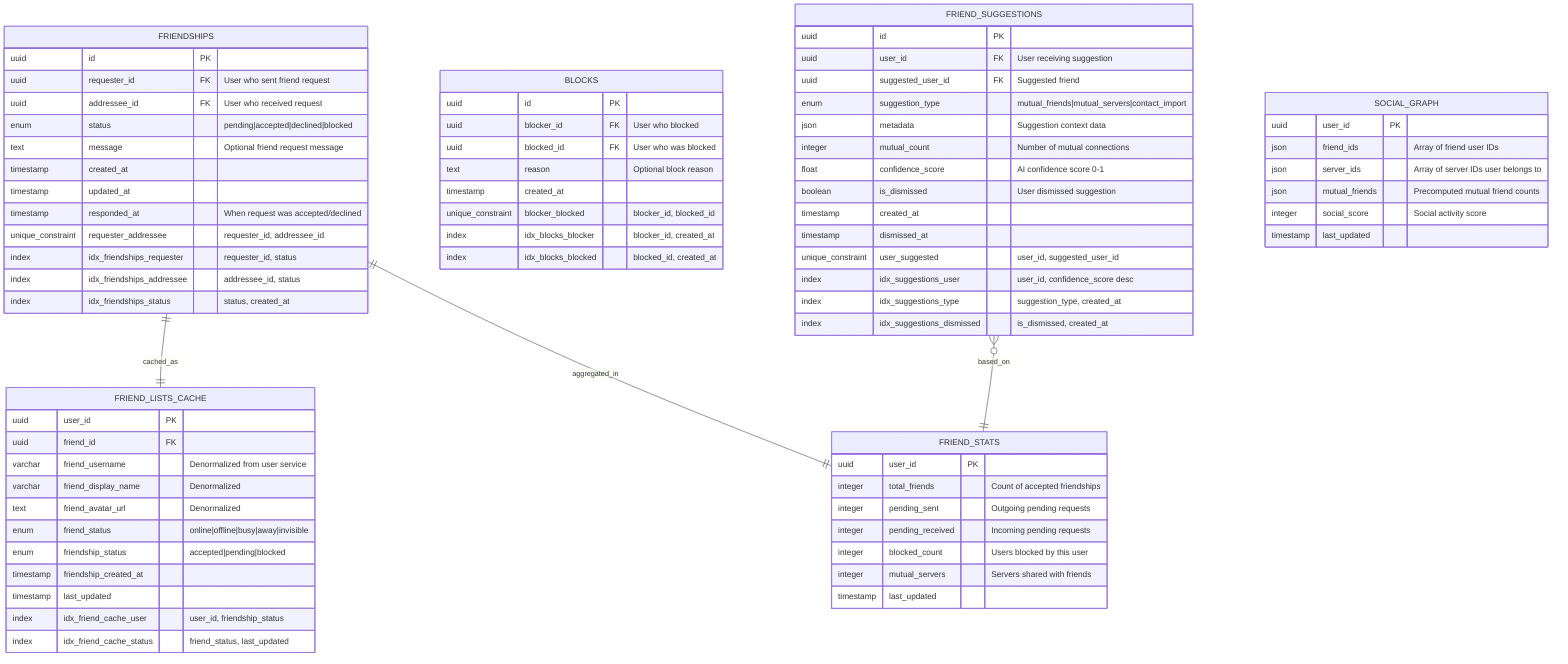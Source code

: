 erDiagram
    %% PostgreSQL Tables
    FRIENDSHIPS {
        uuid id PK
        uuid requester_id FK "User who sent friend request"
        uuid addressee_id FK "User who received request"
        enum status "pending|accepted|declined|blocked"
        text message "Optional friend request message"
        timestamp created_at
        timestamp updated_at
        timestamp responded_at "When request was accepted/declined"
    }
    
    FRIEND_LISTS_CACHE {
        uuid user_id PK
        uuid friend_id FK
        varchar friend_username "Denormalized from user service"
        varchar friend_display_name "Denormalized"
        text friend_avatar_url "Denormalized"
        enum friend_status "online|offline|busy|away|invisible"
        enum friendship_status "accepted|pending|blocked"
        timestamp friendship_created_at
        timestamp last_updated
    }
    
    BLOCKS {
        uuid id PK
        uuid blocker_id FK "User who blocked"
        uuid blocked_id FK "User who was blocked"
        text reason "Optional block reason"
        timestamp created_at
    }
    
    FRIEND_SUGGESTIONS {
        uuid id PK
        uuid user_id FK "User receiving suggestion"
        uuid suggested_user_id FK "Suggested friend"
        enum suggestion_type "mutual_friends|mutual_servers|contact_import"
        json metadata "Suggestion context data"
        integer mutual_count "Number of mutual connections"
        float confidence_score "AI confidence score 0-1"
        boolean is_dismissed "User dismissed suggestion"
        timestamp created_at
        timestamp dismissed_at
    }
    
    %% Read Models (Materialized Views)
    FRIEND_STATS {
        uuid user_id PK
        integer total_friends "Count of accepted friendships"
        integer pending_sent "Outgoing pending requests"
        integer pending_received "Incoming pending requests"
        integer blocked_count "Users blocked by this user"
        integer mutual_servers "Servers shared with friends"
        timestamp last_updated
    }
    
    SOCIAL_GRAPH {
        uuid user_id PK
        json friend_ids "Array of friend user IDs"
        json server_ids "Array of server IDs user belongs to"
        json mutual_friends "Precomputed mutual friend counts"
        integer social_score "Social activity score"
        timestamp last_updated
    }
    
    %% Relationships
    FRIENDSHIPS ||--|| FRIEND_LISTS_CACHE : "cached_as"
    FRIENDSHIPS ||--|| FRIEND_STATS : "aggregated_in"
    FRIEND_SUGGESTIONS }o--|| FRIEND_STATS : "based_on"
    
    %% Indexes
    FRIENDSHIPS {
        unique_constraint requester_addressee "requester_id, addressee_id"
        index idx_friendships_requester "requester_id, status"
        index idx_friendships_addressee "addressee_id, status"
        index idx_friendships_status "status, created_at"
    }
    
    FRIEND_LISTS_CACHE {
        index idx_friend_cache_user "user_id, friendship_status"
        index idx_friend_cache_status "friend_status, last_updated"
    }
    
    BLOCKS {
        unique_constraint blocker_blocked "blocker_id, blocked_id"
        index idx_blocks_blocker "blocker_id, created_at"
        index idx_blocks_blocked "blocked_id, created_at"
    }
    
    FRIEND_SUGGESTIONS {
        unique_constraint user_suggested "user_id, suggested_user_id"
        index idx_suggestions_user "user_id, confidence_score desc"
        index idx_suggestions_type "suggestion_type, created_at"
        index idx_suggestions_dismissed "is_dismissed, created_at"
    }